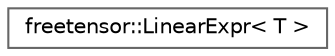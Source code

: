 digraph "Graphical Class Hierarchy"
{
 // LATEX_PDF_SIZE
  bgcolor="transparent";
  edge [fontname=Helvetica,fontsize=10,labelfontname=Helvetica,labelfontsize=10];
  node [fontname=Helvetica,fontsize=10,shape=box,height=0.2,width=0.4];
  rankdir="LR";
  Node0 [label="freetensor::LinearExpr\< T \>",height=0.2,width=0.4,color="grey40", fillcolor="white", style="filled",URL="$structfreetensor_1_1LinearExpr.html",tooltip=" "];
}

